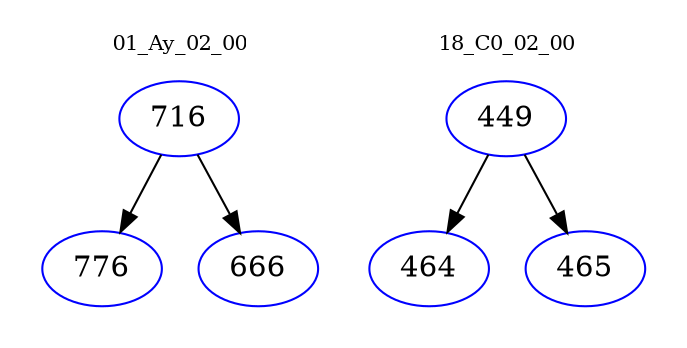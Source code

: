 digraph{
subgraph cluster_0 {
color = white
label = "01_Ay_02_00";
fontsize=10;
T0_716 [label="716", color="blue"]
T0_716 -> T0_776 [color="black"]
T0_776 [label="776", color="blue"]
T0_716 -> T0_666 [color="black"]
T0_666 [label="666", color="blue"]
}
subgraph cluster_1 {
color = white
label = "18_C0_02_00";
fontsize=10;
T1_449 [label="449", color="blue"]
T1_449 -> T1_464 [color="black"]
T1_464 [label="464", color="blue"]
T1_449 -> T1_465 [color="black"]
T1_465 [label="465", color="blue"]
}
}

